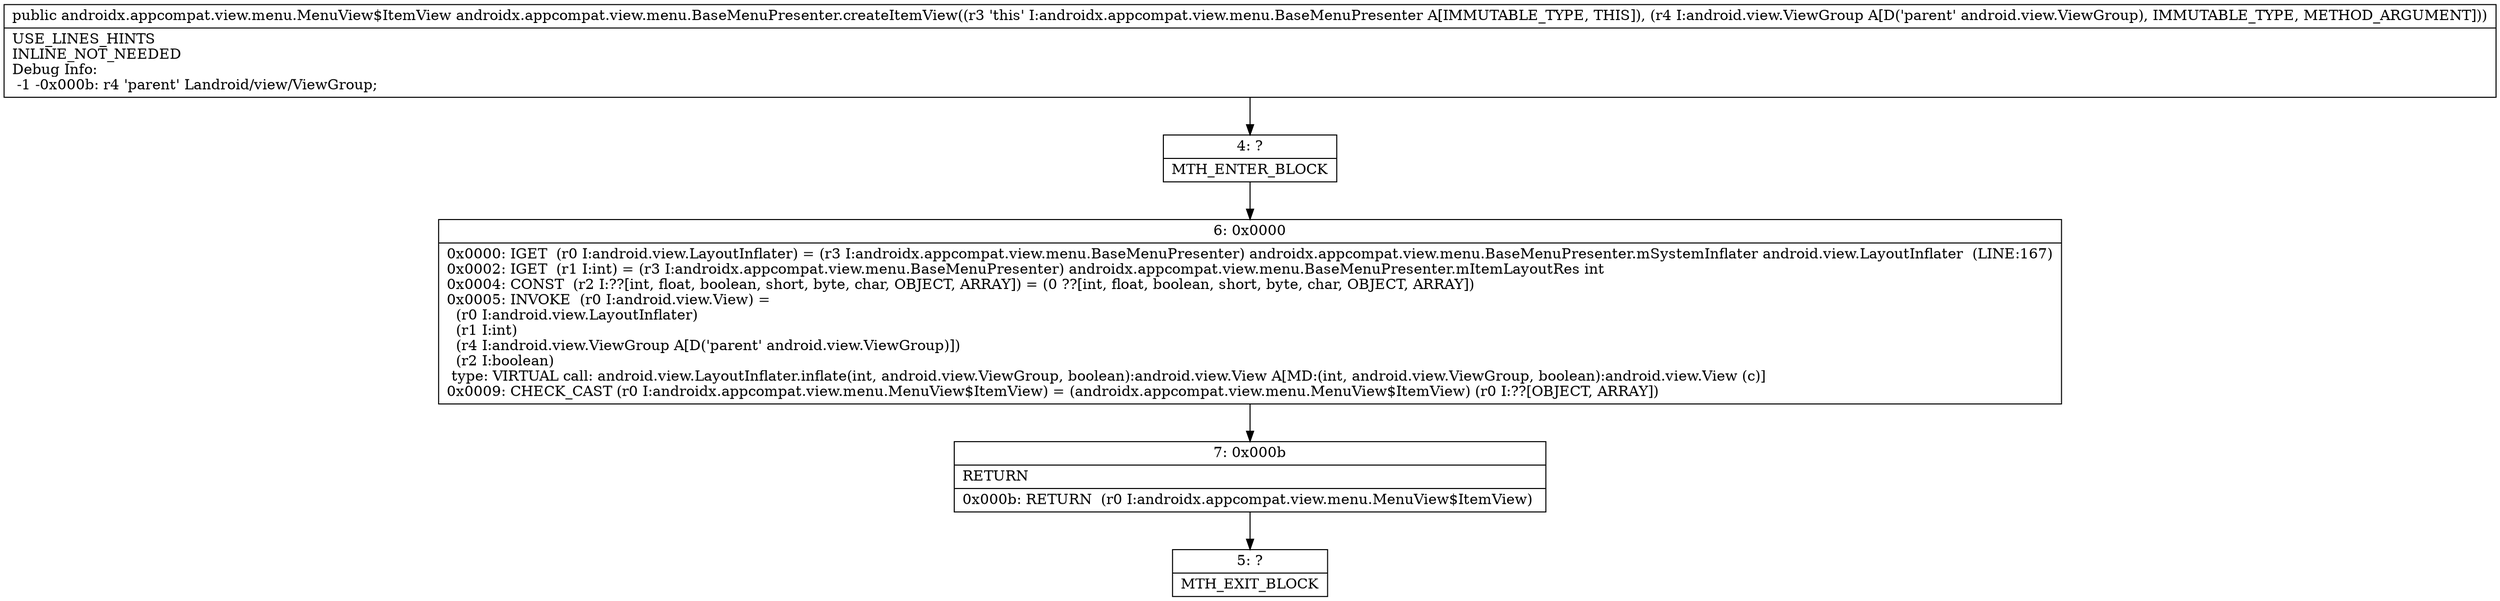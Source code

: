 digraph "CFG forandroidx.appcompat.view.menu.BaseMenuPresenter.createItemView(Landroid\/view\/ViewGroup;)Landroidx\/appcompat\/view\/menu\/MenuView$ItemView;" {
Node_4 [shape=record,label="{4\:\ ?|MTH_ENTER_BLOCK\l}"];
Node_6 [shape=record,label="{6\:\ 0x0000|0x0000: IGET  (r0 I:android.view.LayoutInflater) = (r3 I:androidx.appcompat.view.menu.BaseMenuPresenter) androidx.appcompat.view.menu.BaseMenuPresenter.mSystemInflater android.view.LayoutInflater  (LINE:167)\l0x0002: IGET  (r1 I:int) = (r3 I:androidx.appcompat.view.menu.BaseMenuPresenter) androidx.appcompat.view.menu.BaseMenuPresenter.mItemLayoutRes int \l0x0004: CONST  (r2 I:??[int, float, boolean, short, byte, char, OBJECT, ARRAY]) = (0 ??[int, float, boolean, short, byte, char, OBJECT, ARRAY]) \l0x0005: INVOKE  (r0 I:android.view.View) = \l  (r0 I:android.view.LayoutInflater)\l  (r1 I:int)\l  (r4 I:android.view.ViewGroup A[D('parent' android.view.ViewGroup)])\l  (r2 I:boolean)\l type: VIRTUAL call: android.view.LayoutInflater.inflate(int, android.view.ViewGroup, boolean):android.view.View A[MD:(int, android.view.ViewGroup, boolean):android.view.View (c)]\l0x0009: CHECK_CAST (r0 I:androidx.appcompat.view.menu.MenuView$ItemView) = (androidx.appcompat.view.menu.MenuView$ItemView) (r0 I:??[OBJECT, ARRAY]) \l}"];
Node_7 [shape=record,label="{7\:\ 0x000b|RETURN\l|0x000b: RETURN  (r0 I:androidx.appcompat.view.menu.MenuView$ItemView) \l}"];
Node_5 [shape=record,label="{5\:\ ?|MTH_EXIT_BLOCK\l}"];
MethodNode[shape=record,label="{public androidx.appcompat.view.menu.MenuView$ItemView androidx.appcompat.view.menu.BaseMenuPresenter.createItemView((r3 'this' I:androidx.appcompat.view.menu.BaseMenuPresenter A[IMMUTABLE_TYPE, THIS]), (r4 I:android.view.ViewGroup A[D('parent' android.view.ViewGroup), IMMUTABLE_TYPE, METHOD_ARGUMENT]))  | USE_LINES_HINTS\lINLINE_NOT_NEEDED\lDebug Info:\l  \-1 \-0x000b: r4 'parent' Landroid\/view\/ViewGroup;\l}"];
MethodNode -> Node_4;Node_4 -> Node_6;
Node_6 -> Node_7;
Node_7 -> Node_5;
}

